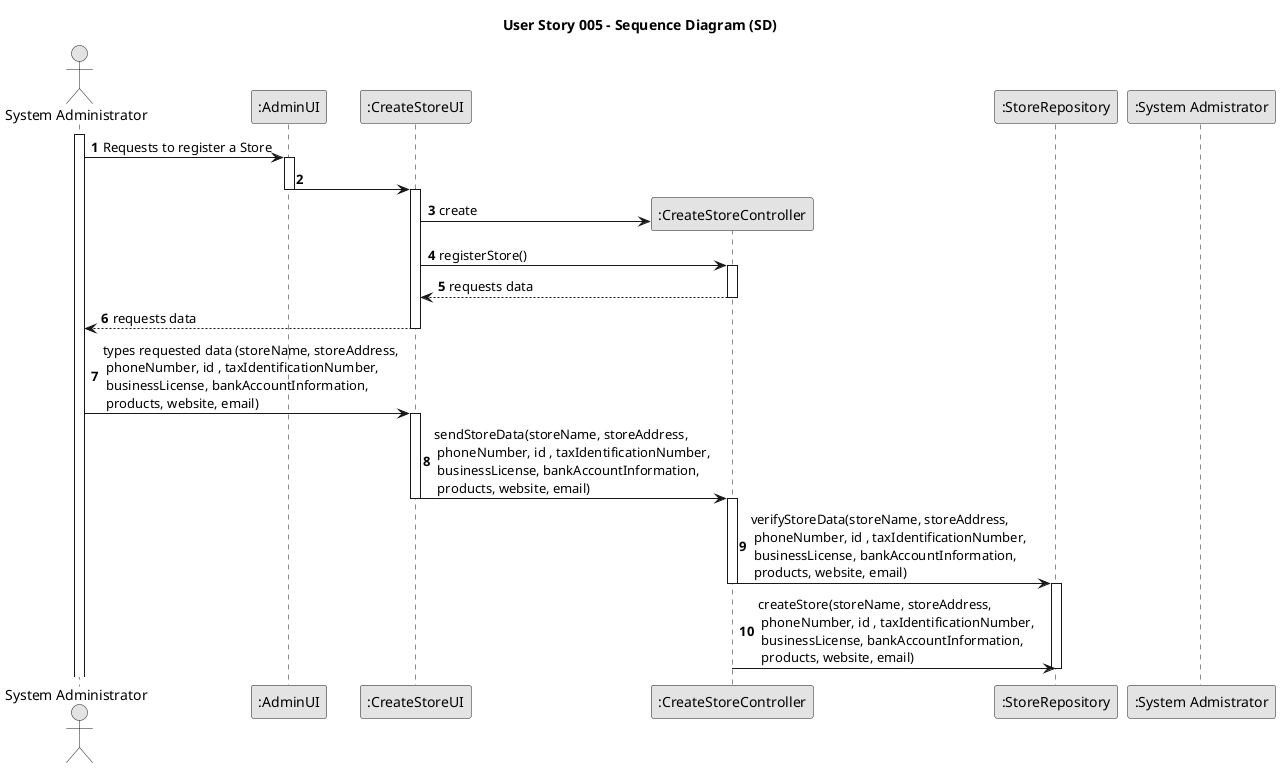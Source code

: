 @startuml
skinparam monochrome true
skinparam packageStyle rectangle
skinparam shadowing false

title User Story 005 - Sequence Diagram (SD)

autonumber

actor "System Administrator" as SADM
participant ":AdminUI" as ADMUI
participant ":CreateStoreUI" as CSUI
participant ":CreateStoreController" as CSC
participant ":StoreRepository" as Repository
participant ":System Admistrator" as Store

activate SADM

SADM -> ADMUI : Requests to register a Store

activate ADMUI

ADMUI -> CSUI

deactivate ADMUI

activate CSUI

CSUI -> CSC** : create

CSUI -> CSC : registerStore()

activate CSC

CSC --> CSUI : requests data

deactivate CSC

CSUI --> SADM : requests data

deactivate CSUI

SADM -> CSUI : types requested data (storeName, storeAddress,\n phoneNumber, id , taxIdentificationNumber,\n businessLicense, bankAccountInformation,\n products, website, email)

activate CSUI

CSUI -> CSC : sendStoreData(storeName, storeAddress,\n phoneNumber, id , taxIdentificationNumber,\n businessLicense, bankAccountInformation,\n products, website, email)

deactivate CSUI

activate CSC

CSC -> Repository : verifyStoreData(storeName, storeAddress,\n phoneNumber, id , taxIdentificationNumber,\n businessLicense, bankAccountInformation,\n products, website, email)

deactivate CSC

activate Repository


CSC -> Repository : createStore(storeName, storeAddress,\n phoneNumber, id , taxIdentificationNumber,\n businessLicense, bankAccountInformation,\n products, website, email)

deactivate Repository


deactivate CSC

@enduml